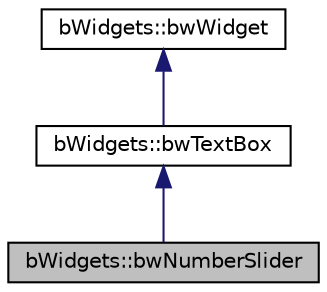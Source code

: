 digraph "bWidgets::bwNumberSlider"
{
 // LATEX_PDF_SIZE
  edge [fontname="Helvetica",fontsize="10",labelfontname="Helvetica",labelfontsize="10"];
  node [fontname="Helvetica",fontsize="10",shape=record];
  Node1 [label="bWidgets::bwNumberSlider",height=0.2,width=0.4,color="black", fillcolor="grey75", style="filled", fontcolor="black",tooltip=" "];
  Node2 -> Node1 [dir="back",color="midnightblue",fontsize="10",style="solid",fontname="Helvetica"];
  Node2 [label="bWidgets::bwTextBox",height=0.2,width=0.4,color="black", fillcolor="white", style="filled",URL="$classbWidgets_1_1bwTextBox.html",tooltip=" "];
  Node3 -> Node2 [dir="back",color="midnightblue",fontsize="10",style="solid",fontname="Helvetica"];
  Node3 [label="bWidgets::bwWidget",height=0.2,width=0.4,color="black", fillcolor="white", style="filled",URL="$classbWidgets_1_1bwWidget.html",tooltip="Abstract base class that all widgets derive from."];
}
